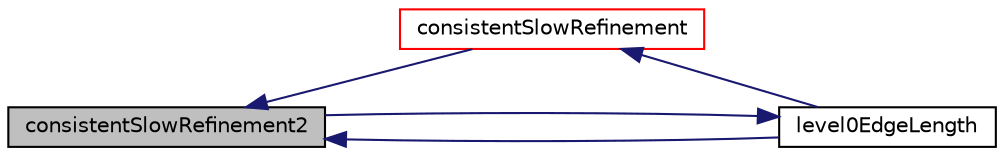 digraph "consistentSlowRefinement2"
{
  bgcolor="transparent";
  edge [fontname="Helvetica",fontsize="10",labelfontname="Helvetica",labelfontsize="10"];
  node [fontname="Helvetica",fontsize="10",shape=record];
  rankdir="LR";
  Node1 [label="consistentSlowRefinement2",height=0.2,width=0.4,color="black", fillcolor="grey75", style="filled", fontcolor="black"];
  Node1 -> Node2 [dir="back",color="midnightblue",fontsize="10",style="solid",fontname="Helvetica"];
  Node2 [label="consistentSlowRefinement",height=0.2,width=0.4,color="red",URL="$a01011.html#aeb54557fb67f4384c1d524d031d65e71",tooltip="Like consistentRefinement but slower: "];
  Node2 -> Node3 [dir="back",color="midnightblue",fontsize="10",style="solid",fontname="Helvetica"];
  Node3 [label="level0EdgeLength",height=0.2,width=0.4,color="black",URL="$a01011.html#a1d76700ce433ac0c860141db26cec53b",tooltip="Typical edge length between unrefined points. "];
  Node3 -> Node1 [dir="back",color="midnightblue",fontsize="10",style="solid",fontname="Helvetica"];
  Node1 -> Node3 [dir="back",color="midnightblue",fontsize="10",style="solid",fontname="Helvetica"];
}
